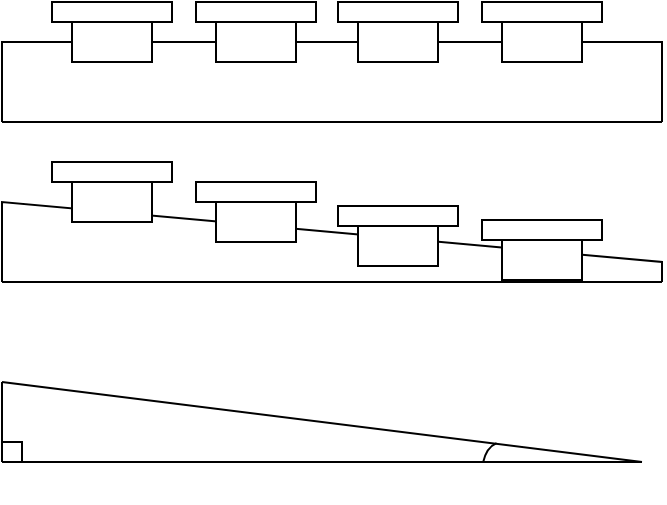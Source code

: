 <mxfile version="20.8.16" type="device"><diagram name="Page-1" id="uScFyU2_Pb0T-MgIow6B"><mxGraphModel dx="325" dy="278" grid="1" gridSize="10" guides="1" tooltips="1" connect="1" arrows="1" fold="1" page="1" pageScale="1" pageWidth="850" pageHeight="1100" math="0" shadow="0"><root><mxCell id="0"/><mxCell id="1" parent="0"/><mxCell id="nNACYQm4SP3PQ7NU0cNr-1" value="" style="endArrow=none;html=1;rounded=0;" edge="1" parent="1"><mxGeometry width="50" height="50" relative="1" as="geometry"><mxPoint x="400" y="510" as="sourcePoint"/><mxPoint x="730" y="510" as="targetPoint"/></mxGeometry></mxCell><mxCell id="nNACYQm4SP3PQ7NU0cNr-2" value="" style="endArrow=none;html=1;rounded=0;" edge="1" parent="1"><mxGeometry width="50" height="50" relative="1" as="geometry"><mxPoint x="400" y="510" as="sourcePoint"/><mxPoint x="730" y="510" as="targetPoint"/><Array as="points"><mxPoint x="400" y="470"/><mxPoint x="730" y="500"/></Array></mxGeometry></mxCell><mxCell id="nNACYQm4SP3PQ7NU0cNr-5" value="" style="group" vertex="1" connectable="0" parent="1"><mxGeometry x="425" y="450" width="60" height="30" as="geometry"/></mxCell><mxCell id="nNACYQm4SP3PQ7NU0cNr-3" value="" style="rounded=0;whiteSpace=wrap;html=1;" vertex="1" parent="nNACYQm4SP3PQ7NU0cNr-5"><mxGeometry x="10" y="10" width="40" height="20" as="geometry"/></mxCell><mxCell id="nNACYQm4SP3PQ7NU0cNr-4" value="" style="rounded=0;whiteSpace=wrap;html=1;" vertex="1" parent="nNACYQm4SP3PQ7NU0cNr-5"><mxGeometry width="60" height="10" as="geometry"/></mxCell><mxCell id="nNACYQm4SP3PQ7NU0cNr-20" value="" style="group" vertex="1" connectable="0" parent="1"><mxGeometry x="497" y="460" width="60" height="30" as="geometry"/></mxCell><mxCell id="nNACYQm4SP3PQ7NU0cNr-21" value="" style="rounded=0;whiteSpace=wrap;html=1;" vertex="1" parent="nNACYQm4SP3PQ7NU0cNr-20"><mxGeometry x="10" y="10" width="40" height="20" as="geometry"/></mxCell><mxCell id="nNACYQm4SP3PQ7NU0cNr-22" value="" style="rounded=0;whiteSpace=wrap;html=1;" vertex="1" parent="nNACYQm4SP3PQ7NU0cNr-20"><mxGeometry width="60" height="10" as="geometry"/></mxCell><mxCell id="nNACYQm4SP3PQ7NU0cNr-23" value="" style="group" vertex="1" connectable="0" parent="1"><mxGeometry x="568" y="472" width="60" height="30" as="geometry"/></mxCell><mxCell id="nNACYQm4SP3PQ7NU0cNr-24" value="" style="rounded=0;whiteSpace=wrap;html=1;" vertex="1" parent="nNACYQm4SP3PQ7NU0cNr-23"><mxGeometry x="10" y="10" width="40" height="20" as="geometry"/></mxCell><mxCell id="nNACYQm4SP3PQ7NU0cNr-25" value="" style="rounded=0;whiteSpace=wrap;html=1;" vertex="1" parent="nNACYQm4SP3PQ7NU0cNr-23"><mxGeometry width="60" height="10" as="geometry"/></mxCell><mxCell id="nNACYQm4SP3PQ7NU0cNr-26" value="" style="group" vertex="1" connectable="0" parent="1"><mxGeometry x="640" y="479" width="60" height="30" as="geometry"/></mxCell><mxCell id="nNACYQm4SP3PQ7NU0cNr-27" value="" style="rounded=0;whiteSpace=wrap;html=1;" vertex="1" parent="nNACYQm4SP3PQ7NU0cNr-26"><mxGeometry x="10" y="10" width="40" height="20" as="geometry"/></mxCell><mxCell id="nNACYQm4SP3PQ7NU0cNr-28" value="" style="rounded=0;whiteSpace=wrap;html=1;" vertex="1" parent="nNACYQm4SP3PQ7NU0cNr-26"><mxGeometry width="60" height="10" as="geometry"/></mxCell><mxCell id="nNACYQm4SP3PQ7NU0cNr-29" value="" style="endArrow=none;html=1;rounded=0;" edge="1" parent="1"><mxGeometry width="50" height="50" relative="1" as="geometry"><mxPoint x="400" y="430" as="sourcePoint"/><mxPoint x="730" y="430" as="targetPoint"/></mxGeometry></mxCell><mxCell id="nNACYQm4SP3PQ7NU0cNr-30" value="" style="endArrow=none;html=1;rounded=0;" edge="1" parent="1"><mxGeometry width="50" height="50" relative="1" as="geometry"><mxPoint x="400" y="430" as="sourcePoint"/><mxPoint x="730" y="430" as="targetPoint"/><Array as="points"><mxPoint x="400" y="390"/><mxPoint x="730" y="390"/></Array></mxGeometry></mxCell><mxCell id="nNACYQm4SP3PQ7NU0cNr-31" value="" style="group" vertex="1" connectable="0" parent="1"><mxGeometry x="425" y="370" width="60" height="30" as="geometry"/></mxCell><mxCell id="nNACYQm4SP3PQ7NU0cNr-32" value="" style="rounded=0;whiteSpace=wrap;html=1;" vertex="1" parent="nNACYQm4SP3PQ7NU0cNr-31"><mxGeometry x="10" y="10" width="40" height="20" as="geometry"/></mxCell><mxCell id="nNACYQm4SP3PQ7NU0cNr-33" value="" style="rounded=0;whiteSpace=wrap;html=1;" vertex="1" parent="nNACYQm4SP3PQ7NU0cNr-31"><mxGeometry width="60" height="10" as="geometry"/></mxCell><mxCell id="nNACYQm4SP3PQ7NU0cNr-34" value="" style="group" vertex="1" connectable="0" parent="1"><mxGeometry x="497" y="370" width="60" height="30" as="geometry"/></mxCell><mxCell id="nNACYQm4SP3PQ7NU0cNr-35" value="" style="rounded=0;whiteSpace=wrap;html=1;" vertex="1" parent="nNACYQm4SP3PQ7NU0cNr-34"><mxGeometry x="10" y="10" width="40" height="20" as="geometry"/></mxCell><mxCell id="nNACYQm4SP3PQ7NU0cNr-36" value="" style="rounded=0;whiteSpace=wrap;html=1;" vertex="1" parent="nNACYQm4SP3PQ7NU0cNr-34"><mxGeometry width="60" height="10" as="geometry"/></mxCell><mxCell id="nNACYQm4SP3PQ7NU0cNr-37" value="" style="group" vertex="1" connectable="0" parent="1"><mxGeometry x="568" y="370" width="60" height="30" as="geometry"/></mxCell><mxCell id="nNACYQm4SP3PQ7NU0cNr-38" value="" style="rounded=0;whiteSpace=wrap;html=1;" vertex="1" parent="nNACYQm4SP3PQ7NU0cNr-37"><mxGeometry x="10" y="10" width="40" height="20" as="geometry"/></mxCell><mxCell id="nNACYQm4SP3PQ7NU0cNr-39" value="" style="rounded=0;whiteSpace=wrap;html=1;" vertex="1" parent="nNACYQm4SP3PQ7NU0cNr-37"><mxGeometry width="60" height="10" as="geometry"/></mxCell><mxCell id="nNACYQm4SP3PQ7NU0cNr-40" value="" style="group" vertex="1" connectable="0" parent="1"><mxGeometry x="640" y="370" width="60" height="30" as="geometry"/></mxCell><mxCell id="nNACYQm4SP3PQ7NU0cNr-41" value="" style="rounded=0;whiteSpace=wrap;html=1;" vertex="1" parent="nNACYQm4SP3PQ7NU0cNr-40"><mxGeometry x="10" y="10" width="40" height="20" as="geometry"/></mxCell><mxCell id="nNACYQm4SP3PQ7NU0cNr-42" value="" style="rounded=0;whiteSpace=wrap;html=1;" vertex="1" parent="nNACYQm4SP3PQ7NU0cNr-40"><mxGeometry width="60" height="10" as="geometry"/></mxCell><mxCell id="nNACYQm4SP3PQ7NU0cNr-44" value="" style="endArrow=none;html=1;rounded=0;" edge="1" parent="1"><mxGeometry width="50" height="50" relative="1" as="geometry"><mxPoint x="400" y="600" as="sourcePoint"/><mxPoint x="400" y="560" as="targetPoint"/></mxGeometry></mxCell><mxCell id="nNACYQm4SP3PQ7NU0cNr-45" value="" style="endArrow=none;html=1;rounded=0;" edge="1" parent="1"><mxGeometry width="50" height="50" relative="1" as="geometry"><mxPoint x="400" y="600" as="sourcePoint"/><mxPoint x="720" y="600" as="targetPoint"/></mxGeometry></mxCell><mxCell id="nNACYQm4SP3PQ7NU0cNr-46" value="" style="endArrow=none;html=1;rounded=0;" edge="1" parent="1"><mxGeometry width="50" height="50" relative="1" as="geometry"><mxPoint x="400" y="560" as="sourcePoint"/><mxPoint x="720" y="600" as="targetPoint"/></mxGeometry></mxCell><mxCell id="nNACYQm4SP3PQ7NU0cNr-47" value="" style="endArrow=none;html=1;rounded=0;" edge="1" parent="1"><mxGeometry width="50" height="50" relative="1" as="geometry"><mxPoint x="410" y="600" as="sourcePoint"/><mxPoint x="400" y="590" as="targetPoint"/><Array as="points"><mxPoint x="410" y="590"/></Array></mxGeometry></mxCell><mxCell id="nNACYQm4SP3PQ7NU0cNr-50" value="" style="verticalLabelPosition=bottom;verticalAlign=top;html=1;shape=mxgraph.basic.arc;startAngle=0.3;endAngle=0.456;rotation=-180;" vertex="1" parent="1"><mxGeometry x="640" y="590" width="20" height="30" as="geometry"/></mxCell></root></mxGraphModel></diagram></mxfile>